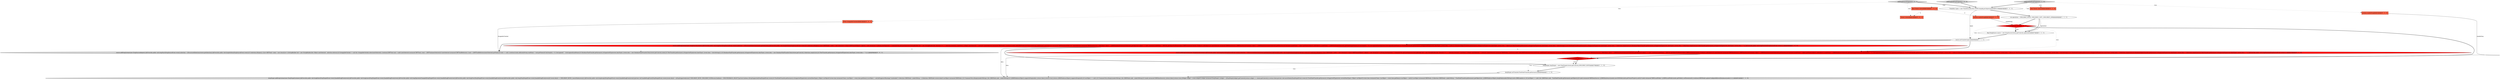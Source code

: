 digraph {
8 [style = filled, label = "source.setTransfer(types)@@@8@@@['1', '1', '1']", fillcolor = white, shape = ellipse image = "AAA0AAABBB1BBB"];
11 [style = filled, label = "enableDrop@@@78@@@['0', '1', '0']", fillcolor = red, shape = diamond image = "AAA1AAABBB2BBB"];
2 [style = filled, label = "dropTarget.setTransfer(TreeNodeTransfer.getInstance())@@@80@@@['1', '1', '0']", fillcolor = white, shape = ellipse image = "AAA0AAABBB1BBB"];
1 [style = filled, label = "dropTarget.addDropListener(new DropTargetListener(){@Override public void dragEnter(DropTargetEvent event){handleDragEvent(event)}@Override public void dragLeave(DropTargetEvent event){handleDragEvent(event)}@Override public void dragOperationChanged(DropTargetEvent event){handleDragEvent(event)}@Override public void dragOver(DropTargetEvent event){handleDragEvent(event)}@Override public void drop(DropTargetEvent event){handleDragEvent(event)if (event.detail == DND.DROP_MOVE) {moveNodes(event)}}@Override public void dropAccept(DropTargetEvent event){handleDragEvent(event)}private void handleDragEvent(DropTargetEvent event){event.detail = isDropSupported(event)? DND.DROP_MOVE: DND.DROP_NONEevent.feedback = DND.FEEDBACK_SELECT}private boolean isDropSupported(DropTargetEvent event){if (TreeNodeTransfer.getInstance().isSupportedType(event.currentDataType)) {Object curObjectif (event.item instanceof Item) {curObject = event.item.getData()}{curObject = null}@SuppressWarnings(\"unchecked\") Collection<DBNNode> nodesToDrop = (Collection<DBNNode>)event.dataif (curObject instanceof DBNNode) {if (!CommonUtils.isEmpty(nodesToDrop)) {for (DBNNode node : nodesToDrop){if (!((DBNNode)curObject).supportsDrop(node)) {return false}}return true}{return ((DBNNode)curObject).supportsDrop(null)}}if (curObject == null) {if (!CommonUtils.isEmpty(nodesToDrop)) {for (DBNNode node : nodesToDrop){if (!(node instanceof DBNDataSource)) {return false}}return true}{Widget widget = event.widgetif (widget instanceof DropTarget) {widget = ((DropTarget)widget).getControl()}return widget == viewer.getControl()}}}return false}private void moveNodes(DropTargetEvent event){if (TreeNodeTransfer.getInstance().isSupportedType(event.currentDataType)) {Object curObjectif (event.item instanceof Item) {curObject = event.item.getData()}{curObject = null}if (curObject instanceof DBNNode) {Collection<DBNNode> nodesToDrop = TreeNodeTransfer.getInstance().getObject()try {((DBNNode)curObject).dropNodes(nodesToDrop)}catch (DBException e) }if (curObject == null) {for (DBNNode node : TreeNodeTransfer.getInstance().getObject()){if (node instanceof DBNDataSource) {((DBNDataSource)node).moveToFolder(node.getOwnerProject(),null)}if (node instanceof DBNLocalFolder) {((DBNLocalFolder)node).getFolder().setParent(null)}{continue}DBNModel.updateConfigAndRefreshDatabases(node)}}}}})@@@81@@@['1', '1', '0']", fillcolor = lightgray, shape = ellipse image = "AAA0AAABBB1BBB"];
5 [style = filled, label = "source.addDragListener(new DragSourceListener(){@Override public void dragStart(DragSourceEvent event){selection = (IStructuredSelection)viewer.getSelection()}@Override public void dragSetData(DragSourceEvent event){if (!selection.isEmpty()) {List<DBNNode> nodes = new ArrayList<>()List<DBPNamedObject> objects = new ArrayList<>()String lineSeparator = CommonUtils.getLineSeparator()StringBuilder buf = new StringBuilder()for (Iterator<?> i = selection.iterator() i.hasNext() ){Object nextSelected = i.next()if (!(nextSelected instanceof DBNNode)) {continue}nodes.add((DBNNode)nextSelected)String nodeNameif (nextSelected instanceof DBNDatabaseNode && !(nextSelected instanceof DBNDataSource)) {DBSObject object = ((DBNDatabaseNode)nextSelected).getObject()if (object == null) {continue}nodeName = DBUtils.getObjectFullName(object,DBPEvaluationContext.UI)objects.add(object)}if (nextSelected instanceof DBNDataSource) {DBPDataSourceContainer object = ((DBNDataSource)nextSelected).getDataSourceContainer()nodeName = object.getName()objects.add(object)}{nodeName = ((DBNNode)nextSelected).getNodeTargetName()}if (buf.length() > 0) {buf.append(lineSeparator)}buf.append(nodeName)}if (TreeNodeTransfer.getInstance().isSupportedType(event.dataType)) {event.data = nodes}if (DatabaseObjectTransfer.getInstance().isSupportedType(event.dataType)) {event.data = objects}if (TextTransfer.getInstance().isSupportedType(event.dataType)) {event.data = buf.toString()}}{if (TreeNodeTransfer.getInstance().isSupportedType(event.dataType)) {event.data = Collections.emptyList()}if (DatabaseObjectTransfer.getInstance().isSupportedType(event.dataType)) {event.data = Collections.emptyList()}if (TextTransfer.getInstance().isSupportedType(event.dataType)) {event.data = \"\"}}}@Override public void dragFinished(DragSourceEvent event){}})@@@9@@@['1', '0', '0']", fillcolor = red, shape = ellipse image = "AAA1AAABBB1BBB"];
19 [style = filled, label = "IFilter draggableChecker@@@2@@@['0', '0', '1']", fillcolor = tomato, shape = box image = "AAA0AAABBB3BBB"];
17 [style = filled, label = "source.addDragListener(new DragSourceAdapter(){@Override public void dragStart(DragSourceEvent event){selection = (IStructuredSelection)viewer.getSelection()}@Override public void dragSetData(DragSourceEvent event){if (!selection.isEmpty()) {List<DBTTask> tasks = new ArrayList<>()StringBuilder buf = new StringBuilder()for (Object nextSelected : selection.toArray()){if (draggableChecker != null && !draggableChecker.select(nextSelected)) {continue}DBTTask task = nullif (nextSelected instanceof DBTTask) {task = (DBTTask)nextSelected}if (nextSelected instanceof DBTTaskReference) {task = ((DBTTaskReference)nextSelected).getTask()}if (task == null) {continue}tasks.add(task)String taskName = task.getName()if (buf.length() > 0) {buf.append(\", \")}buf.append(taskName)}if (DatabaseTaskTransfer.getInstance().isSupportedType(event.dataType)) {event.data = new DatabaseTaskTransfer.Data(viewer.getControl(),tasks)}if (TextTransfer.getInstance().isSupportedType(event.dataType)) {event.data = buf.toString()}}{if (DatabaseTaskTransfer.getInstance().isSupportedType(event.dataType)) {event.data = new DatabaseTaskTransfer.Data(viewer.getControl(),Collections.emptyList())}if (TextTransfer.getInstance().isSupportedType(event.dataType)) {event.data = \"\"}}}})@@@9@@@['0', '0', '1']", fillcolor = lightgray, shape = ellipse image = "AAA0AAABBB3BBB"];
16 [style = filled, label = "boolean enableDrag@@@2@@@['0', '1', '0']", fillcolor = tomato, shape = box image = "AAA1AAABBB2BBB"];
20 [style = filled, label = "Viewer viewer@@@2@@@['0', '0', '1']", fillcolor = tomato, shape = box image = "AAA0AAABBB3BBB"];
12 [style = filled, label = "final Viewer viewer@@@2@@@['0', '1', '0']", fillcolor = tomato, shape = box image = "AAA0AAABBB2BBB"];
0 [style = filled, label = "DropTarget dropTarget = new DropTarget(viewer.getControl(),DND.DROP_MOVE)@@@79@@@['1', '1', '0']", fillcolor = white, shape = ellipse image = "AAA0AAABBB1BBB"];
14 [style = filled, label = "enableDrag@@@7@@@['0', '1', '0']", fillcolor = red, shape = diamond image = "AAA1AAABBB2BBB"];
3 [style = filled, label = "Transfer(( types = new Transfer((((edu.fdu.CPPDG.tinypdg.pe.ExpressionInfo@b2c26@@@3@@@['1', '1', '1']", fillcolor = white, shape = ellipse image = "AAA0AAABBB1BBB"];
7 [style = filled, label = "addDragAndDropSupport['1', '0', '0']", fillcolor = lightgray, shape = diamond image = "AAA0AAABBB1BBB"];
10 [style = filled, label = "source.addDragListener(new DragSourceListener(){@Override public void dragStart(DragSourceEvent event){selection = (IStructuredSelection)viewer.getSelection()}@Override public void dragSetData(DragSourceEvent event){if (!selection.isEmpty()) {List<DBNNode> nodes = new ArrayList<>()List<DBPNamedObject> objects = new ArrayList<>()String lineSeparator = CommonUtils.getLineSeparator()StringBuilder buf = new StringBuilder()for (Iterator<?> i = selection.iterator() i.hasNext() ){Object nextSelected = i.next()if (!(nextSelected instanceof DBNNode)) {continue}nodes.add((DBNNode)nextSelected)String nodeNameif (nextSelected instanceof DBNDatabaseNode && !(nextSelected instanceof DBNDataSource)) {DBSObject object = ((DBNDatabaseNode)nextSelected).getObject()if (object == null) {continue}nodeName = DBUtils.getObjectFullName(object,DBPEvaluationContext.UI)objects.add(object)}if (nextSelected instanceof DBNDataSource) {DBPDataSourceContainer object = ((DBNDataSource)nextSelected).getDataSourceContainer()nodeName = object.getName()objects.add(object)}{nodeName = ((DBNNode)nextSelected).getNodeTargetName()}if (buf.length() > 0) {buf.append(lineSeparator)}buf.append(nodeName)}if (TreeNodeTransfer.getInstance().isSupportedType(event.dataType)) {event.data = nodes}if (DatabaseObjectTransfer.getInstance().isSupportedType(event.dataType)) {event.data = objects}if (TextTransfer.getInstance().isSupportedType(event.dataType)) {event.data = buf.toString()}}{if (TreeNodeTransfer.getInstance().isSupportedType(event.dataType)) {event.data = Collections.emptyList()}if (DatabaseObjectTransfer.getInstance().isSupportedType(event.dataType)) {event.data = Collections.emptyList()}if (TextTransfer.getInstance().isSupportedType(event.dataType)) {event.data = \"\"}}}@Override public void dragFinished(DragSourceEvent event){}})@@@10@@@['0', '1', '0']", fillcolor = red, shape = ellipse image = "AAA1AAABBB2BBB"];
4 [style = filled, label = "int operations = DND.DROP_MOVE | DND.DROP_COPY | DND.DROP_LINK@@@6@@@['1', '1', '1']", fillcolor = white, shape = ellipse image = "AAA0AAABBB1BBB"];
18 [style = filled, label = "addDragSourceSupport['0', '0', '1']", fillcolor = lightgray, shape = diamond image = "AAA0AAABBB3BBB"];
15 [style = filled, label = "addDragAndDropSupport['0', '1', '0']", fillcolor = lightgray, shape = diamond image = "AAA0AAABBB2BBB"];
9 [style = filled, label = "final Viewer viewer@@@2@@@['1', '0', '0']", fillcolor = tomato, shape = box image = "AAA1AAABBB1BBB"];
13 [style = filled, label = "boolean enableDrop@@@2@@@['0', '1', '0']", fillcolor = tomato, shape = box image = "AAA0AAABBB2BBB"];
6 [style = filled, label = "final DragSource source = new DragSource(viewer.getControl(),operations)@@@7@@@['1', '1', '1']", fillcolor = white, shape = ellipse image = "AAA0AAABBB1BBB"];
9->20 [style = dashed, label="0"];
8->10 [style = bold, label=""];
18->3 [style = bold, label=""];
4->14 [style = bold, label=""];
9->16 [style = dashed, label="0"];
4->6 [style = bold, label=""];
16->14 [style = solid, label="enableDrag"];
2->1 [style = bold, label=""];
11->1 [style = dotted, label="true"];
0->2 [style = bold, label=""];
18->19 [style = dotted, label="true"];
13->11 [style = solid, label="enableDrop"];
7->9 [style = dotted, label="true"];
18->20 [style = dotted, label="true"];
3->8 [style = solid, label="types"];
15->16 [style = dotted, label="true"];
15->3 [style = bold, label=""];
3->4 [style = bold, label=""];
14->10 [style = dotted, label="true"];
7->3 [style = bold, label=""];
19->17 [style = solid, label="draggableChecker"];
15->13 [style = dotted, label="true"];
8->17 [style = bold, label=""];
11->0 [style = bold, label=""];
11->2 [style = dotted, label="true"];
10->1 [style = solid, label="data"];
5->17 [style = dashed, label="0"];
8->5 [style = bold, label=""];
5->0 [style = bold, label=""];
5->10 [style = dashed, label="0"];
11->0 [style = dotted, label="true"];
6->8 [style = bold, label=""];
14->8 [style = dotted, label="true"];
15->12 [style = dotted, label="true"];
5->1 [style = solid, label="data"];
14->11 [style = bold, label=""];
4->6 [style = solid, label="operations"];
14->6 [style = bold, label=""];
10->11 [style = bold, label=""];
14->6 [style = dotted, label="true"];
}
